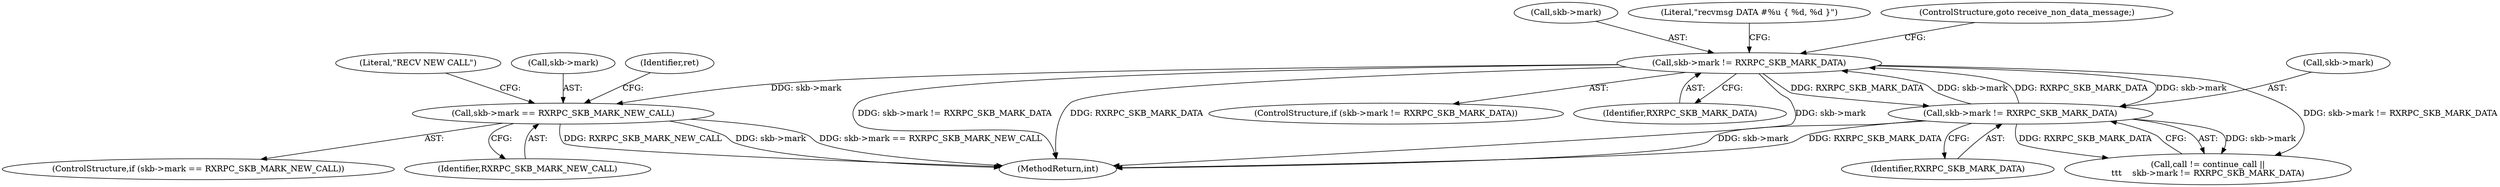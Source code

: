 digraph "0_linux_f3d3342602f8bcbf37d7c46641cb9bca7618eb1c_29@pointer" {
"1000726" [label="(Call,skb->mark == RXRPC_SKB_MARK_NEW_CALL)"];
"1000447" [label="(Call,skb->mark != RXRPC_SKB_MARK_DATA)"];
"1000377" [label="(Call,skb->mark != RXRPC_SKB_MARK_DATA)"];
"1000448" [label="(Call,skb->mark)"];
"1000446" [label="(ControlStructure,if (skb->mark != RXRPC_SKB_MARK_DATA))"];
"1000381" [label="(Identifier,RXRPC_SKB_MARK_DATA)"];
"1000733" [label="(Literal,\"RECV NEW CALL\")"];
"1000725" [label="(ControlStructure,if (skb->mark == RXRPC_SKB_MARK_NEW_CALL))"];
"1000377" [label="(Call,skb->mark != RXRPC_SKB_MARK_DATA)"];
"1000727" [label="(Call,skb->mark)"];
"1000378" [label="(Call,skb->mark)"];
"1000451" [label="(Identifier,RXRPC_SKB_MARK_DATA)"];
"1000454" [label="(Literal,\"recvmsg DATA #%u { %d, %d }\")"];
"1000730" [label="(Identifier,RXRPC_SKB_MARK_NEW_CALL)"];
"1000726" [label="(Call,skb->mark == RXRPC_SKB_MARK_NEW_CALL)"];
"1000452" [label="(ControlStructure,goto receive_non_data_message;)"];
"1000373" [label="(Call,call != continue_call ||\n\t\t\t    skb->mark != RXRPC_SKB_MARK_DATA)"];
"1000769" [label="(Identifier,ret)"];
"1001014" [label="(MethodReturn,int)"];
"1000447" [label="(Call,skb->mark != RXRPC_SKB_MARK_DATA)"];
"1000726" -> "1000725"  [label="AST: "];
"1000726" -> "1000730"  [label="CFG: "];
"1000727" -> "1000726"  [label="AST: "];
"1000730" -> "1000726"  [label="AST: "];
"1000733" -> "1000726"  [label="CFG: "];
"1000769" -> "1000726"  [label="CFG: "];
"1000726" -> "1001014"  [label="DDG: RXRPC_SKB_MARK_NEW_CALL"];
"1000726" -> "1001014"  [label="DDG: skb->mark"];
"1000726" -> "1001014"  [label="DDG: skb->mark == RXRPC_SKB_MARK_NEW_CALL"];
"1000447" -> "1000726"  [label="DDG: skb->mark"];
"1000447" -> "1000446"  [label="AST: "];
"1000447" -> "1000451"  [label="CFG: "];
"1000448" -> "1000447"  [label="AST: "];
"1000451" -> "1000447"  [label="AST: "];
"1000452" -> "1000447"  [label="CFG: "];
"1000454" -> "1000447"  [label="CFG: "];
"1000447" -> "1001014"  [label="DDG: skb->mark != RXRPC_SKB_MARK_DATA"];
"1000447" -> "1001014"  [label="DDG: RXRPC_SKB_MARK_DATA"];
"1000447" -> "1001014"  [label="DDG: skb->mark"];
"1000447" -> "1000373"  [label="DDG: skb->mark != RXRPC_SKB_MARK_DATA"];
"1000447" -> "1000377"  [label="DDG: skb->mark"];
"1000447" -> "1000377"  [label="DDG: RXRPC_SKB_MARK_DATA"];
"1000377" -> "1000447"  [label="DDG: skb->mark"];
"1000377" -> "1000447"  [label="DDG: RXRPC_SKB_MARK_DATA"];
"1000377" -> "1000373"  [label="AST: "];
"1000377" -> "1000381"  [label="CFG: "];
"1000378" -> "1000377"  [label="AST: "];
"1000381" -> "1000377"  [label="AST: "];
"1000373" -> "1000377"  [label="CFG: "];
"1000377" -> "1001014"  [label="DDG: skb->mark"];
"1000377" -> "1001014"  [label="DDG: RXRPC_SKB_MARK_DATA"];
"1000377" -> "1000373"  [label="DDG: skb->mark"];
"1000377" -> "1000373"  [label="DDG: RXRPC_SKB_MARK_DATA"];
}
